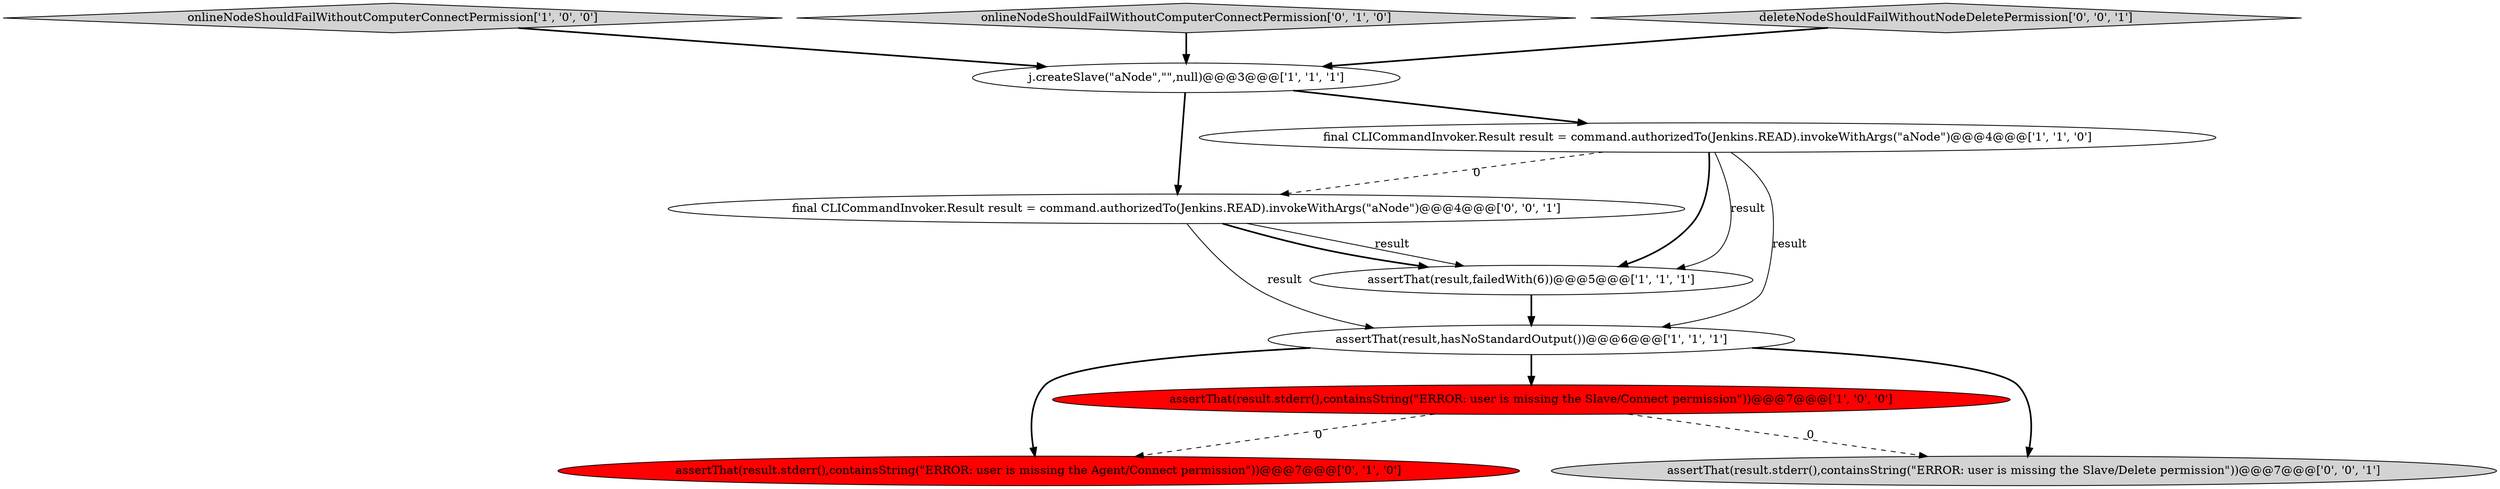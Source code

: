 digraph {
10 [style = filled, label = "final CLICommandInvoker.Result result = command.authorizedTo(Jenkins.READ).invokeWithArgs(\"aNode\")@@@4@@@['0', '0', '1']", fillcolor = white, shape = ellipse image = "AAA0AAABBB3BBB"];
2 [style = filled, label = "onlineNodeShouldFailWithoutComputerConnectPermission['1', '0', '0']", fillcolor = lightgray, shape = diamond image = "AAA0AAABBB1BBB"];
6 [style = filled, label = "assertThat(result.stderr(),containsString(\"ERROR: user is missing the Agent/Connect permission\"))@@@7@@@['0', '1', '0']", fillcolor = red, shape = ellipse image = "AAA1AAABBB2BBB"];
3 [style = filled, label = "j.createSlave(\"aNode\",\"\",null)@@@3@@@['1', '1', '1']", fillcolor = white, shape = ellipse image = "AAA0AAABBB1BBB"];
7 [style = filled, label = "onlineNodeShouldFailWithoutComputerConnectPermission['0', '1', '0']", fillcolor = lightgray, shape = diamond image = "AAA0AAABBB2BBB"];
9 [style = filled, label = "deleteNodeShouldFailWithoutNodeDeletePermission['0', '0', '1']", fillcolor = lightgray, shape = diamond image = "AAA0AAABBB3BBB"];
5 [style = filled, label = "assertThat(result.stderr(),containsString(\"ERROR: user is missing the Slave/Connect permission\"))@@@7@@@['1', '0', '0']", fillcolor = red, shape = ellipse image = "AAA1AAABBB1BBB"];
0 [style = filled, label = "assertThat(result,failedWith(6))@@@5@@@['1', '1', '1']", fillcolor = white, shape = ellipse image = "AAA0AAABBB1BBB"];
1 [style = filled, label = "assertThat(result,hasNoStandardOutput())@@@6@@@['1', '1', '1']", fillcolor = white, shape = ellipse image = "AAA0AAABBB1BBB"];
4 [style = filled, label = "final CLICommandInvoker.Result result = command.authorizedTo(Jenkins.READ).invokeWithArgs(\"aNode\")@@@4@@@['1', '1', '0']", fillcolor = white, shape = ellipse image = "AAA0AAABBB1BBB"];
8 [style = filled, label = "assertThat(result.stderr(),containsString(\"ERROR: user is missing the Slave/Delete permission\"))@@@7@@@['0', '0', '1']", fillcolor = lightgray, shape = ellipse image = "AAA0AAABBB3BBB"];
1->5 [style = bold, label=""];
4->0 [style = solid, label="result"];
9->3 [style = bold, label=""];
3->10 [style = bold, label=""];
4->1 [style = solid, label="result"];
5->8 [style = dashed, label="0"];
1->6 [style = bold, label=""];
1->8 [style = bold, label=""];
10->0 [style = solid, label="result"];
5->6 [style = dashed, label="0"];
4->10 [style = dashed, label="0"];
10->1 [style = solid, label="result"];
3->4 [style = bold, label=""];
0->1 [style = bold, label=""];
7->3 [style = bold, label=""];
10->0 [style = bold, label=""];
2->3 [style = bold, label=""];
4->0 [style = bold, label=""];
}
